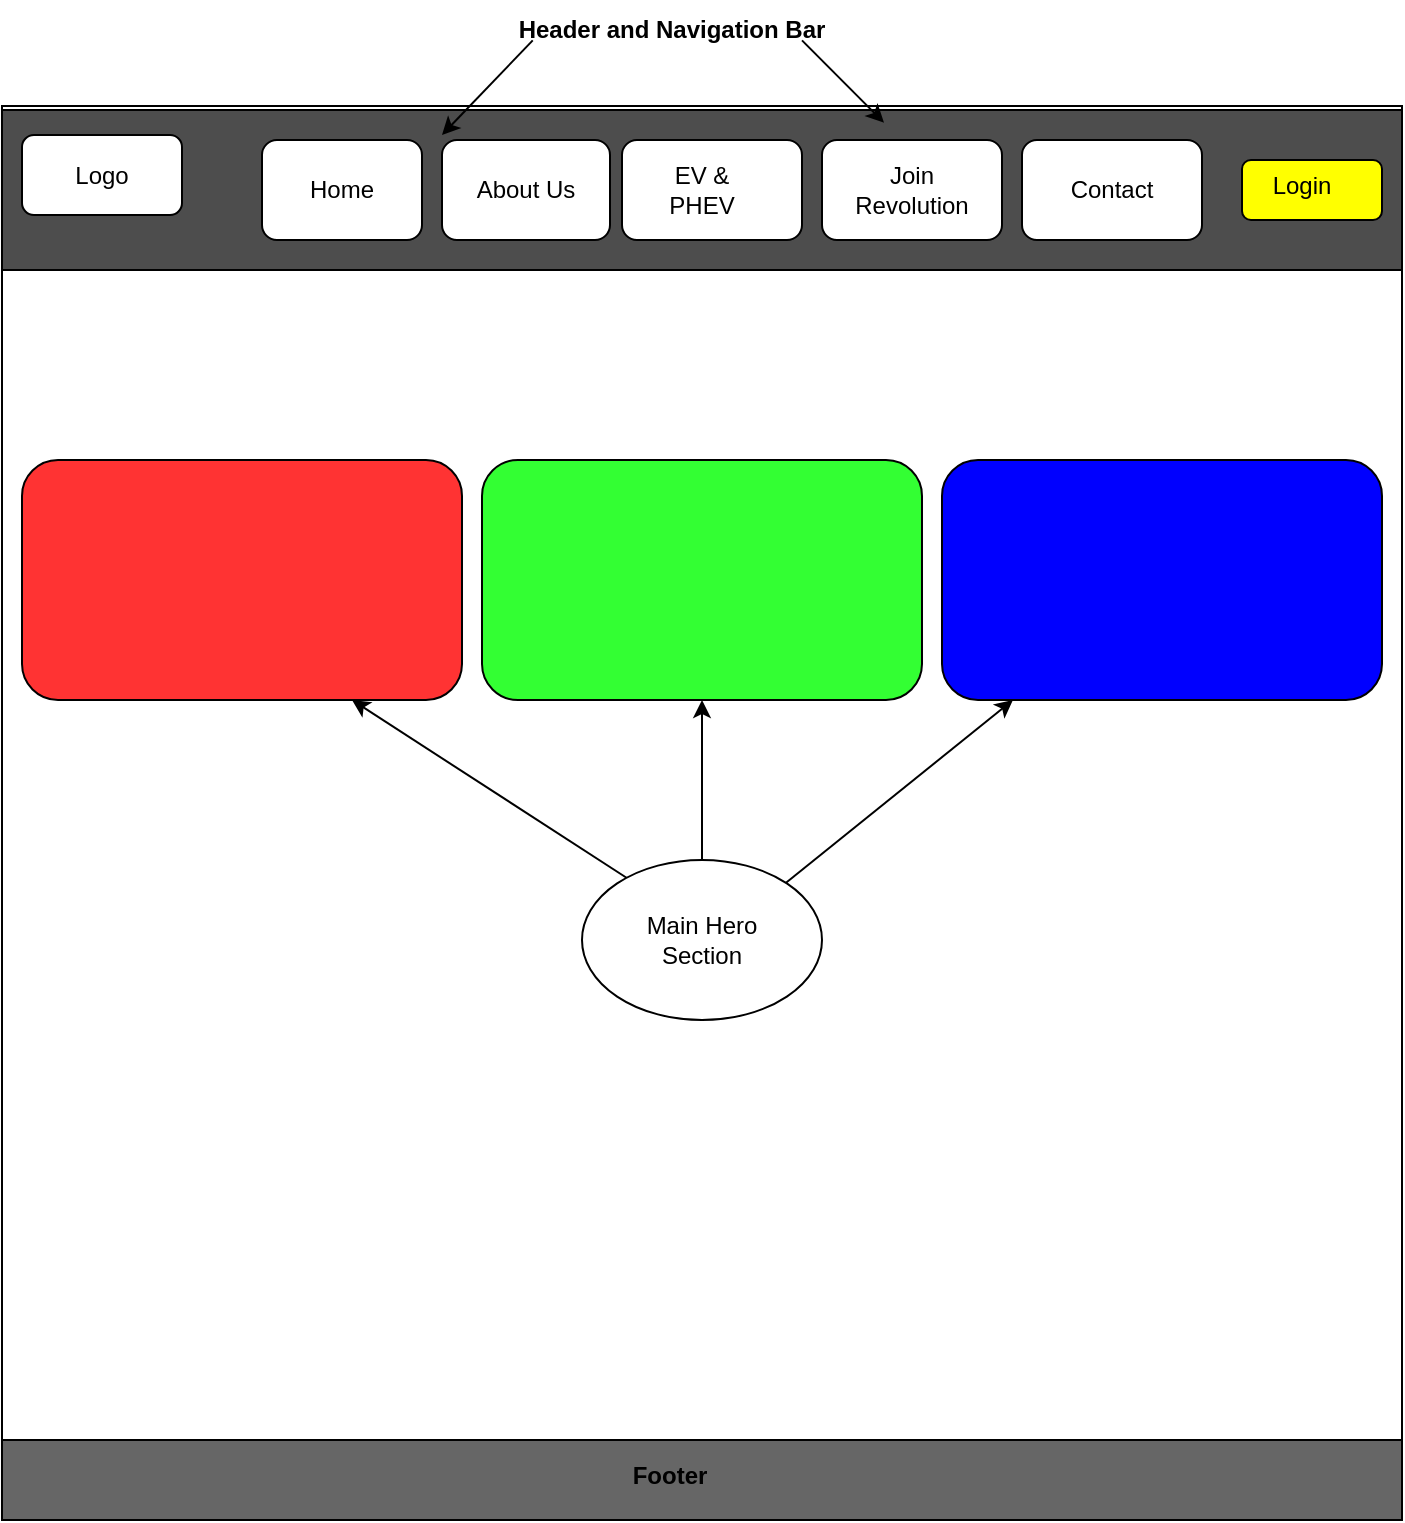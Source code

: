 <mxfile version="26.0.16">
  <diagram name="Page-1" id="f8ale5ZUVRNKTRHcTlrK">
    <mxGraphModel dx="1034" dy="519" grid="1" gridSize="10" guides="1" tooltips="1" connect="1" arrows="1" fold="1" page="1" pageScale="1" pageWidth="827" pageHeight="1169" math="0" shadow="0">
      <root>
        <mxCell id="0" />
        <mxCell id="1" parent="0" />
        <mxCell id="PUIGUjOpfNblpB0iVNsH-1" value="" style="whiteSpace=wrap;html=1;aspect=fixed;" vertex="1" parent="1">
          <mxGeometry x="110" y="73" width="700" height="700" as="geometry" />
        </mxCell>
        <mxCell id="PUIGUjOpfNblpB0iVNsH-7" value="" style="rounded=0;whiteSpace=wrap;html=1;fillColor=light-dark(#4D4D4D,var(--ge-dark-color, #121212));" vertex="1" parent="1">
          <mxGeometry x="110" y="75" width="700" height="80" as="geometry" />
        </mxCell>
        <mxCell id="PUIGUjOpfNblpB0iVNsH-8" value="" style="rounded=1;whiteSpace=wrap;html=1;" vertex="1" parent="1">
          <mxGeometry x="120" y="87.5" width="80" height="40" as="geometry" />
        </mxCell>
        <mxCell id="PUIGUjOpfNblpB0iVNsH-9" value="Logo" style="text;html=1;align=center;verticalAlign=middle;whiteSpace=wrap;rounded=0;" vertex="1" parent="1">
          <mxGeometry x="130" y="90" width="60" height="35" as="geometry" />
        </mxCell>
        <mxCell id="PUIGUjOpfNblpB0iVNsH-11" value="" style="rounded=1;whiteSpace=wrap;html=1;" vertex="1" parent="1">
          <mxGeometry x="330" y="90" width="84" height="50" as="geometry" />
        </mxCell>
        <mxCell id="PUIGUjOpfNblpB0iVNsH-12" value="" style="rounded=1;whiteSpace=wrap;html=1;" vertex="1" parent="1">
          <mxGeometry x="420" y="90" width="90" height="50" as="geometry" />
        </mxCell>
        <mxCell id="PUIGUjOpfNblpB0iVNsH-13" value="" style="rounded=1;whiteSpace=wrap;html=1;" vertex="1" parent="1">
          <mxGeometry x="520" y="90" width="90" height="50" as="geometry" />
        </mxCell>
        <mxCell id="PUIGUjOpfNblpB0iVNsH-14" value="" style="rounded=1;whiteSpace=wrap;html=1;" vertex="1" parent="1">
          <mxGeometry x="620" y="90" width="90" height="50" as="geometry" />
        </mxCell>
        <mxCell id="PUIGUjOpfNblpB0iVNsH-15" value="" style="rounded=1;whiteSpace=wrap;html=1;fillColor=light-dark(#FFFF00,var(--ge-dark-color, #121212));" vertex="1" parent="1">
          <mxGeometry x="730" y="100" width="70" height="30" as="geometry" />
        </mxCell>
        <mxCell id="PUIGUjOpfNblpB0iVNsH-16" value="" style="rounded=1;whiteSpace=wrap;html=1;" vertex="1" parent="1">
          <mxGeometry x="240" y="90" width="80" height="50" as="geometry" />
        </mxCell>
        <mxCell id="PUIGUjOpfNblpB0iVNsH-17" value="" style="rounded=1;whiteSpace=wrap;html=1;fillColor=light-dark(#FF3333,var(--ge-dark-color, #121212));" vertex="1" parent="1">
          <mxGeometry x="120" y="250" width="220" height="120" as="geometry" />
        </mxCell>
        <mxCell id="PUIGUjOpfNblpB0iVNsH-18" value="" style="rounded=1;whiteSpace=wrap;html=1;fillColor=light-dark(#33FF33,var(--ge-dark-color, #121212));" vertex="1" parent="1">
          <mxGeometry x="350" y="250" width="220" height="120" as="geometry" />
        </mxCell>
        <mxCell id="PUIGUjOpfNblpB0iVNsH-19" value="" style="rounded=1;whiteSpace=wrap;html=1;fillColor=light-dark(#0000FF,var(--ge-dark-color, #121212));" vertex="1" parent="1">
          <mxGeometry x="580" y="250" width="220" height="120" as="geometry" />
        </mxCell>
        <mxCell id="PUIGUjOpfNblpB0iVNsH-20" value="" style="rounded=0;whiteSpace=wrap;html=1;fillColor=light-dark(#666666,var(--ge-dark-color, #121212));" vertex="1" parent="1">
          <mxGeometry x="110" y="740" width="700" height="40" as="geometry" />
        </mxCell>
        <mxCell id="PUIGUjOpfNblpB0iVNsH-21" value="&lt;b&gt;Footer&lt;/b&gt;" style="text;html=1;align=center;verticalAlign=middle;whiteSpace=wrap;rounded=0;" vertex="1" parent="1">
          <mxGeometry x="414" y="743" width="60" height="30" as="geometry" />
        </mxCell>
        <mxCell id="PUIGUjOpfNblpB0iVNsH-22" value="&lt;b&gt;Header and Navigation Bar&lt;/b&gt;" style="text;html=1;align=center;verticalAlign=middle;whiteSpace=wrap;rounded=0;" vertex="1" parent="1">
          <mxGeometry x="250" y="20" width="390" height="30" as="geometry" />
        </mxCell>
        <mxCell id="PUIGUjOpfNblpB0iVNsH-24" value="" style="endArrow=classic;html=1;rounded=0;exitX=0.783;exitY=-0.244;exitDx=0;exitDy=0;exitPerimeter=0;" edge="1" parent="1">
          <mxGeometry width="50" height="50" relative="1" as="geometry">
            <mxPoint x="375.37" y="40.18" as="sourcePoint" />
            <mxPoint x="330" y="87.5" as="targetPoint" />
          </mxGeometry>
        </mxCell>
        <mxCell id="PUIGUjOpfNblpB0iVNsH-26" value="" style="endArrow=classic;html=1;rounded=0;exitX=0.783;exitY=-0.244;exitDx=0;exitDy=0;exitPerimeter=0;entryX=0.63;entryY=0.079;entryDx=0;entryDy=0;entryPerimeter=0;" edge="1" parent="1" target="PUIGUjOpfNblpB0iVNsH-7">
          <mxGeometry width="50" height="50" relative="1" as="geometry">
            <mxPoint x="510.0" y="40.18" as="sourcePoint" />
            <mxPoint x="464.63" y="87.5" as="targetPoint" />
          </mxGeometry>
        </mxCell>
        <mxCell id="PUIGUjOpfNblpB0iVNsH-27" value="Main Hero Section" style="text;html=1;align=center;verticalAlign=middle;whiteSpace=wrap;rounded=0;" vertex="1" parent="1">
          <mxGeometry x="430" y="460" width="60" height="30" as="geometry" />
        </mxCell>
        <mxCell id="PUIGUjOpfNblpB0iVNsH-28" value="" style="endArrow=classic;html=1;rounded=0;entryX=0.5;entryY=1;entryDx=0;entryDy=0;" edge="1" parent="1" target="PUIGUjOpfNblpB0iVNsH-18">
          <mxGeometry width="50" height="50" relative="1" as="geometry">
            <mxPoint x="460" y="450" as="sourcePoint" />
            <mxPoint x="510" y="400" as="targetPoint" />
          </mxGeometry>
        </mxCell>
        <mxCell id="PUIGUjOpfNblpB0iVNsH-29" value="" style="endArrow=classic;html=1;rounded=0;entryX=0.75;entryY=1;entryDx=0;entryDy=0;" edge="1" parent="1" target="PUIGUjOpfNblpB0iVNsH-17">
          <mxGeometry width="50" height="50" relative="1" as="geometry">
            <mxPoint x="424" y="460" as="sourcePoint" />
            <mxPoint x="414" y="420" as="targetPoint" />
          </mxGeometry>
        </mxCell>
        <mxCell id="PUIGUjOpfNblpB0iVNsH-30" value="" style="endArrow=classic;html=1;rounded=0;" edge="1" parent="1" target="PUIGUjOpfNblpB0iVNsH-19">
          <mxGeometry width="50" height="50" relative="1" as="geometry">
            <mxPoint x="500" y="463" as="sourcePoint" />
            <mxPoint x="500" y="383" as="targetPoint" />
          </mxGeometry>
        </mxCell>
        <mxCell id="PUIGUjOpfNblpB0iVNsH-31" value="" style="ellipse;whiteSpace=wrap;html=1;" vertex="1" parent="1">
          <mxGeometry x="400" y="450" width="120" height="80" as="geometry" />
        </mxCell>
        <mxCell id="PUIGUjOpfNblpB0iVNsH-33" value="Main Hero Section" style="text;html=1;align=center;verticalAlign=middle;whiteSpace=wrap;rounded=0;" vertex="1" parent="1">
          <mxGeometry x="430" y="475" width="60" height="30" as="geometry" />
        </mxCell>
        <mxCell id="PUIGUjOpfNblpB0iVNsH-34" value="Home" style="text;html=1;align=center;verticalAlign=middle;whiteSpace=wrap;rounded=0;" vertex="1" parent="1">
          <mxGeometry x="250" y="100" width="60" height="30" as="geometry" />
        </mxCell>
        <mxCell id="PUIGUjOpfNblpB0iVNsH-35" value="About Us" style="text;html=1;align=center;verticalAlign=middle;whiteSpace=wrap;rounded=0;" vertex="1" parent="1">
          <mxGeometry x="342" y="100" width="60" height="30" as="geometry" />
        </mxCell>
        <mxCell id="PUIGUjOpfNblpB0iVNsH-36" value="EV &amp;amp; PHEV" style="text;html=1;align=center;verticalAlign=middle;whiteSpace=wrap;rounded=0;" vertex="1" parent="1">
          <mxGeometry x="430" y="100" width="60" height="30" as="geometry" />
        </mxCell>
        <mxCell id="PUIGUjOpfNblpB0iVNsH-37" value="Join Revolution" style="text;html=1;align=center;verticalAlign=middle;whiteSpace=wrap;rounded=0;" vertex="1" parent="1">
          <mxGeometry x="535" y="100" width="60" height="30" as="geometry" />
        </mxCell>
        <mxCell id="PUIGUjOpfNblpB0iVNsH-38" value="Contact" style="text;html=1;align=center;verticalAlign=middle;whiteSpace=wrap;rounded=0;" vertex="1" parent="1">
          <mxGeometry x="635" y="100" width="60" height="30" as="geometry" />
        </mxCell>
        <mxCell id="PUIGUjOpfNblpB0iVNsH-39" value="Login" style="text;html=1;align=center;verticalAlign=middle;whiteSpace=wrap;rounded=0;" vertex="1" parent="1">
          <mxGeometry x="730" y="97.5" width="60" height="30" as="geometry" />
        </mxCell>
      </root>
    </mxGraphModel>
  </diagram>
</mxfile>
